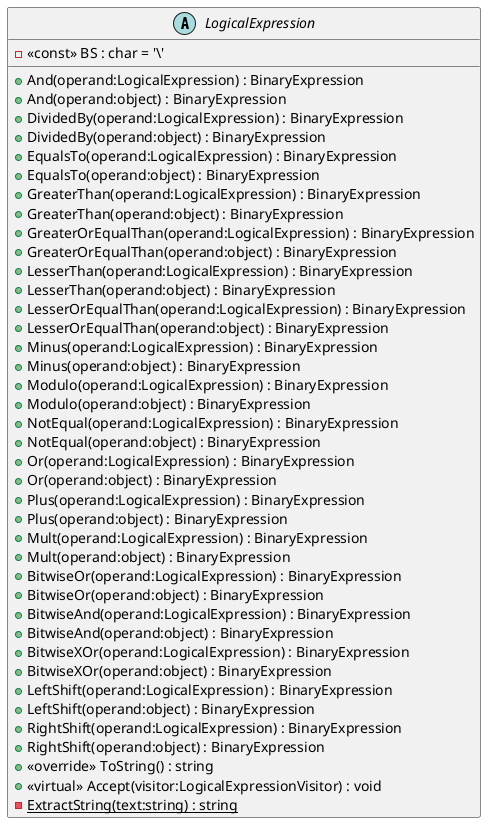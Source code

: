 @startuml
abstract class LogicalExpression {
    + And(operand:LogicalExpression) : BinaryExpression
    + And(operand:object) : BinaryExpression
    + DividedBy(operand:LogicalExpression) : BinaryExpression
    + DividedBy(operand:object) : BinaryExpression
    + EqualsTo(operand:LogicalExpression) : BinaryExpression
    + EqualsTo(operand:object) : BinaryExpression
    + GreaterThan(operand:LogicalExpression) : BinaryExpression
    + GreaterThan(operand:object) : BinaryExpression
    + GreaterOrEqualThan(operand:LogicalExpression) : BinaryExpression
    + GreaterOrEqualThan(operand:object) : BinaryExpression
    + LesserThan(operand:LogicalExpression) : BinaryExpression
    + LesserThan(operand:object) : BinaryExpression
    + LesserOrEqualThan(operand:LogicalExpression) : BinaryExpression
    + LesserOrEqualThan(operand:object) : BinaryExpression
    + Minus(operand:LogicalExpression) : BinaryExpression
    + Minus(operand:object) : BinaryExpression
    + Modulo(operand:LogicalExpression) : BinaryExpression
    + Modulo(operand:object) : BinaryExpression
    + NotEqual(operand:LogicalExpression) : BinaryExpression
    + NotEqual(operand:object) : BinaryExpression
    + Or(operand:LogicalExpression) : BinaryExpression
    + Or(operand:object) : BinaryExpression
    + Plus(operand:LogicalExpression) : BinaryExpression
    + Plus(operand:object) : BinaryExpression
    + Mult(operand:LogicalExpression) : BinaryExpression
    + Mult(operand:object) : BinaryExpression
    + BitwiseOr(operand:LogicalExpression) : BinaryExpression
    + BitwiseOr(operand:object) : BinaryExpression
    + BitwiseAnd(operand:LogicalExpression) : BinaryExpression
    + BitwiseAnd(operand:object) : BinaryExpression
    + BitwiseXOr(operand:LogicalExpression) : BinaryExpression
    + BitwiseXOr(operand:object) : BinaryExpression
    + LeftShift(operand:LogicalExpression) : BinaryExpression
    + LeftShift(operand:object) : BinaryExpression
    + RightShift(operand:LogicalExpression) : BinaryExpression
    + RightShift(operand:object) : BinaryExpression
    + <<override>> ToString() : string
    + <<virtual>> Accept(visitor:LogicalExpressionVisitor) : void
    - <<const>> BS : char = '\\'
    - {static} ExtractString(text:string) : string
}
@enduml
